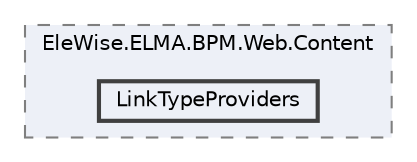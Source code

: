 digraph "Web/Modules/EleWise.ELMA.BPM.Web.Content/LinkTypeProviders"
{
 // LATEX_PDF_SIZE
  bgcolor="transparent";
  edge [fontname=Helvetica,fontsize=10,labelfontname=Helvetica,labelfontsize=10];
  node [fontname=Helvetica,fontsize=10,shape=box,height=0.2,width=0.4];
  compound=true
  subgraph clusterdir_fdf001463744d38516fc527aa2ea06db {
    graph [ bgcolor="#edf0f7", pencolor="grey50", label="EleWise.ELMA.BPM.Web.Content", fontname=Helvetica,fontsize=10 style="filled,dashed", URL="dir_fdf001463744d38516fc527aa2ea06db.html",tooltip=""]
  dir_1d98fee479f833e962b0200e7ceeb154 [label="LinkTypeProviders", fillcolor="#edf0f7", color="grey25", style="filled,bold", URL="dir_1d98fee479f833e962b0200e7ceeb154.html",tooltip=""];
  }
}

